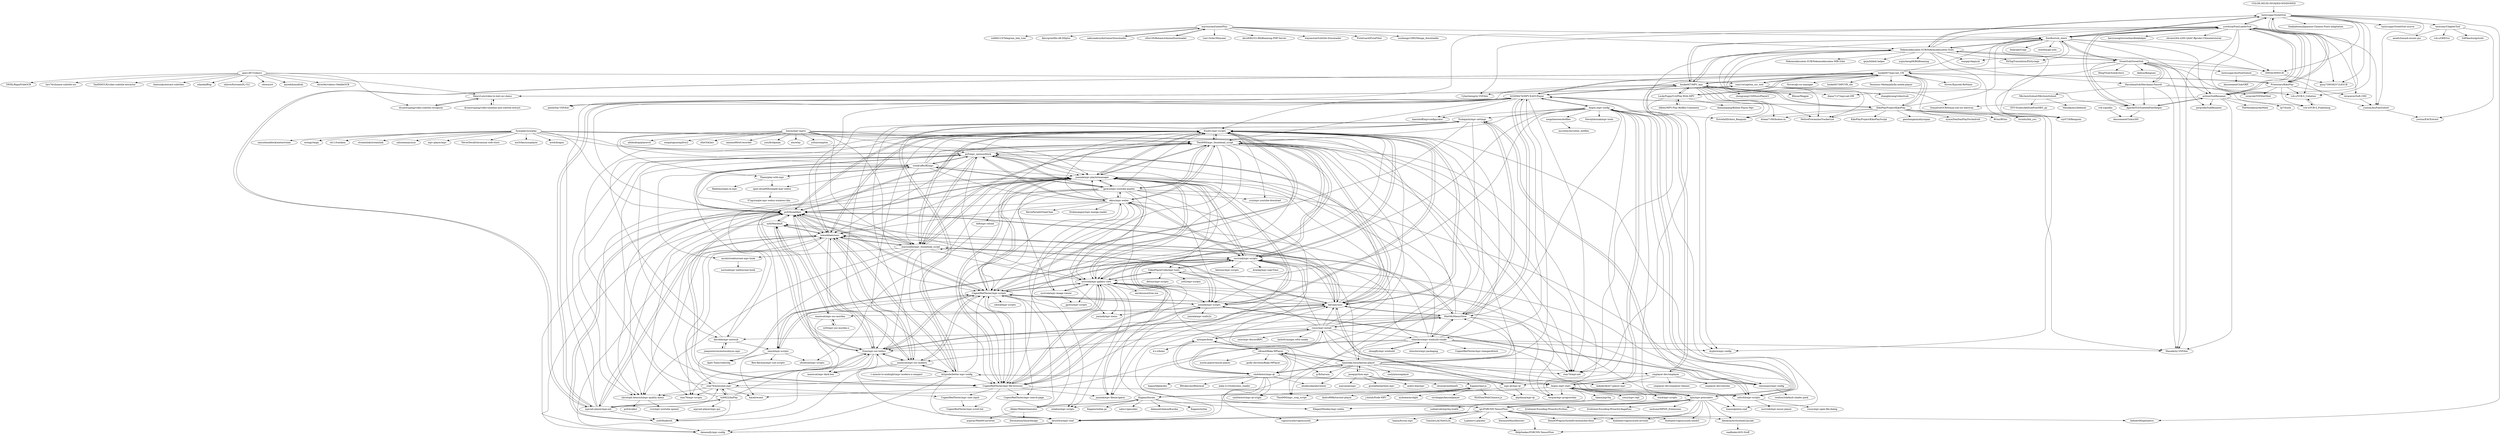 digraph G {
"tastysugar/SweetSub" -> "yzwduck/FontLoaderSub"
"tastysugar/SweetSub" -> "Nekomoekissaten-SUB/Nekomoekissaten-Subs"
"tastysugar/SweetSub" -> "foxofice/sub_share"
"tastysugar/SweetSub" -> "qiusj759039257/LKSUB"
"tastysugar/SweetSub" -> "DMYJS/MMSUB"
"tastysugar/SweetSub" -> "youlun/AssFontSubset"
"tastysugar/SweetSub" -> "Seekladoom/Japanese-Chinese-Fonts-adaptation"
"tastysugar/SweetSub" -> "arition/SubRenamer"
"tastysugar/SweetSub" -> "Infiziert90/getnative" ["e"=1]
"tastysugar/SweetSub" -> "tautcony/ChapterTool"
"tastysugar/SweetSub" -> "tastysugar/SweetSub-source"
"tastysugar/SweetSub" -> "Protostars/KikoPlay"
"tastysugar/SweetSub" -> "vcb-s/VCB-S_Collation"
"miyouzi/aniGamerPlus" -> "sakuraakira/AniGamerDownloader"
"miyouzi/aniGamerPlus" -> "c0re100/BahamutAnimeDownloader"
"miyouzi/aniGamerPlus" -> "Last-Order/Minyami" ["e"=1]
"miyouzi/aniGamerPlus" -> "foxofice/sub_share"
"miyouzi/aniGamerPlus" -> "david082321/BiliRoaming-PHP-Server" ["e"=1]
"miyouzi/aniGamerPlus" -> "wayneclub/Subtitle-Downloader" ["e"=1]
"miyouzi/aniGamerPlus" -> "Nekomoekissaten-SUB/Nekomoekissaten-Subs"
"miyouzi/aniGamerPlus" -> "FutaGuard/FutaFilter" ["e"=1]
"miyouzi/aniGamerPlus" -> "xuzhengyi1995/Manga_downloader" ["e"=1]
"miyouzi/aniGamerPlus" -> "we684123/Telegram_link_Line" ["e"=1]
"miyouzi/aniGamerPlus" -> "lkmvip/netflix-4K-DDplus" ["e"=1]
"Nekomoekissaten-SUB/Nekomoekissaten-Subs" -> "foxofice/sub_share"
"Nekomoekissaten-SUB/Nekomoekissaten-Subs" -> "SweetSub/SweetSub"
"Nekomoekissaten-SUB/Nekomoekissaten-Subs" -> "DeSireFire/animeTrackerList" ["e"=1]
"Nekomoekissaten-SUB/Nekomoekissaten-Subs" -> "czy0729/Bangumi" ["e"=1]
"Nekomoekissaten-SUB/Nekomoekissaten-Subs" -> "HaruhanaSub/Haruhana-Fansub"
"Nekomoekissaten-SUB/Nekomoekissaten-Subs" -> "tastysugar/SweetSub"
"Nekomoekissaten-SUB/Nekomoekissaten-Subs" -> "DMYJS/MMSUB"
"Nekomoekissaten-SUB/Nekomoekissaten-Subs" -> "hooke007/MPV_lazy"
"Nekomoekissaten-SUB/Nekomoekissaten-Subs" -> "EstrellaXD/Auto_Bangumi" ["e"=1]
"Nekomoekissaten-SUB/Nekomoekissaten-Subs" -> "yzwduck/FontLoaderSub"
"Nekomoekissaten-SUB/Nekomoekissaten-Subs" -> "Nekomoekissaten-SUB/Nekomoekissaten-MIR-Subs"
"Nekomoekissaten-SUB/Nekomoekissaten-Subs" -> "wangqr/Aegisub" ["e"=1]
"Nekomoekissaten-SUB/Nekomoekissaten-Subs" -> "EhTagTranslation/EhSyringe" ["e"=1]
"Nekomoekissaten-SUB/Nekomoekissaten-Subs" -> "ipcjs/bilibili-helper" ["e"=1]
"Nekomoekissaten-SUB/Nekomoekissaten-Subs" -> "yujincheng08/BiliRoaming" ["e"=1]
"DMYJS/MMSUB" -> "qiusj759039257/LKSUB"
"smplayer-dev/smplayer" -> "kokoko3k/xt7-player-mpv"
"smplayer-dev/smplayer" -> "mpc-qt/mpc-qt"
"smplayer-dev/smplayer" -> "smplayer-dev/smplayer-themes"
"smplayer-dev/smplayer" -> "smplayer-dev/smtube"
"smplayer-dev/smplayer" -> "422658476/MPV-EASY-Player"
"woodruffw/ff2mpv" -> "po5/mpv_sponsorblock"
"woodruffw/ff2mpv" -> "jgreco/mpv-youtube-quality"
"woodruffw/ff2mpv" -> "Thann/play-with-mpv"
"woodruffw/ff2mpv" -> "open-dynaMIX/simple-mpv-webui"
"woodruffw/ff2mpv" -> "davidde/mpv-autosub"
"woodruffw/ff2mpv" -> "mrxdst/webtorrent-mpv-hook"
"woodruffw/ff2mpv" -> "ekisu/mpv-webm"
"woodruffw/ff2mpv" -> "TheAMM/mpv_thumbnail_script"
"woodruffw/ff2mpv" -> "po5/thumbfast"
"woodruffw/ff2mpv" -> "marzzzello/mpv_thumbnail_script"
"woodruffw/ff2mpv" -> "jonniek/mpv-playlistmanager"
"woodruffw/ff2mpv" -> "Eisa01/mpv-scripts"
"tastysugar/AssFontSubset" -> "AmusementClub/OKP"
"tastysugar/AssFontSubset" -> "youlun/AssFontSubset"
"igv/FSRCNN-TensorFlow" -> "bjin/mpv-prescalers"
"igv/FSRCNN-TensorFlow" -> "TianZerL/ACNetGLSL"
"igv/FSRCNN-TensorFlow" -> "HelpSeeker/FSRCNN-TensorFlow"
"igv/FSRCNN-TensorFlow" -> "Alexkral/AviSynthAiUpscale"
"igv/FSRCNN-TensorFlow" -> "Infiziert90/getnative" ["e"=1]
"igv/FSRCNN-TensorFlow" -> "HomeOfVapourSynthEvolution/havsfunc" ["e"=1]
"igv/FSRCNN-TensorFlow" -> "dubhater/vapoursynth-mvtools" ["e"=1]
"igv/FSRCNN-TensorFlow" -> "deus0ww/mpv-conf"
"igv/FSRCNN-TensorFlow" -> "vapoursynth/vapoursynth" ["e"=1]
"igv/FSRCNN-TensorFlow" -> "Argon-/mpv-stats"
"igv/FSRCNN-TensorFlow" -> "dubhater/vapoursynth-nnedi3" ["e"=1]
"igv/FSRCNN-TensorFlow" -> "darsain/uosc"
"igv/FSRCNN-TensorFlow" -> "Lypheo/vs-placebo" ["e"=1]
"igv/FSRCNN-TensorFlow" -> "EleonoreMizo/fmtconv" ["e"=1]
"igv/FSRCNN-TensorFlow" -> "haasn/fsrcnn-mpv"
"KikoPlayProject/KikoPlay" -> "hooke007/MPV_lazy"
"KikoPlayProject/KikoPlay" -> "hooke007/mpv.net_CM"
"KikoPlayProject/KikoPlay" -> "BGmi/BGmi" ["e"=1]
"KikoPlayProject/KikoPlay" -> "422658476/MPV-EASY-Player"
"KikoPlayProject/KikoPlay" -> "EstrellaXD/Auto_Bangumi" ["e"=1]
"KikoPlayProject/KikoPlay" -> "czy0729/Bangumi" ["e"=1]
"KikoPlayProject/KikoPlay" -> "DeSireFire/animeTrackerList" ["e"=1]
"KikoPlayProject/KikoPlay" -> "foxofice/sub_share"
"KikoPlayProject/KikoPlay" -> "lucinhu/bili_you" ["e"=1]
"KikoPlayProject/KikoPlay" -> "Masaiki/xy-VSFilter" ["e"=1]
"KikoPlayProject/KikoPlay" -> "Nekomoekissaten-SUB/Nekomoekissaten-Subs"
"KikoPlayProject/KikoPlay" -> "KikoPlayProject/KikoPlayScript"
"KikoPlayProject/KikoPlay" -> "gaozhangmin/aliyunpan" ["e"=1]
"KikoPlayProject/KikoPlay" -> "xyoye/DanDanPlayForAndroid" ["e"=1]
"KikoPlayProject/KikoPlay" -> "dream7180/foobox-cn" ["e"=1]
"po5/mpv_sponsorblock" -> "jgreco/mpv-youtube-quality"
"po5/mpv_sponsorblock" -> "po5/thumbfast"
"po5/mpv_sponsorblock" -> "TheAMM/mpv_thumbnail_script"
"po5/mpv_sponsorblock" -> "CogentRedTester/mpv-scripts"
"po5/mpv_sponsorblock" -> "jonniek/mpv-playlistmanager"
"po5/mpv_sponsorblock" -> "christoph-heinrich/mpv-quality-menu"
"po5/mpv_sponsorblock" -> "marzzzello/mpv_thumbnail_script"
"po5/mpv_sponsorblock" -> "woodruffw/ff2mpv"
"po5/mpv_sponsorblock" -> "CogentRedTester/mpv-file-browser"
"po5/mpv_sponsorblock" -> "darsain/uosc"
"po5/mpv_sponsorblock" -> "Eisa01/mpv-scripts"
"po5/mpv_sponsorblock" -> "ekisu/mpv-webm"
"po5/mpv_sponsorblock" -> "occivink/mpv-gallery-view"
"po5/mpv_sponsorblock" -> "tomasklaen/uosc"
"po5/mpv_sponsorblock" -> "davidde/mpv-autosub"
"apm1467/videocr" -> "oliverfei/videocr-PaddleOCR"
"apm1467/videocr" -> "HenryLulu/video-to-text-ocr-demo"
"apm1467/videocr" -> "SWHL/RapidVideOCR" ["e"=1]
"apm1467/videocr" -> "lars76/chinese-subtitle-ocr"
"apm1467/videocr" -> "YaoFANGUK/video-subtitle-extractor" ["e"=1]
"apm1467/videocr" -> "drsanwujiang/video-subtitle-recognize"
"apm1467/videocr" -> "shawnsky/extract-subtitles"
"apm1467/videocr" -> "nilaoda/Blog" ["e"=1]
"apm1467/videocr" -> "xhlove/XstreamDL-CLI" ["e"=1]
"apm1467/videocr" -> "cdown/srt" ["e"=1]
"apm1467/videocr" -> "amsehili/auditok" ["e"=1]
"apm1467/videocr" -> "sum1re/caption_ocr_tool"
"hooke007/MPV_lazy" -> "hooke007/mpv.net_CM"
"hooke007/MPV_lazy" -> "422658476/MPV-EASY-Player"
"hooke007/MPV_lazy" -> "KikoPlayProject/KikoPlay"
"hooke007/MPV_lazy" -> "LuckyPuppy514/Play-With-MPV"
"hooke007/MPV_lazy" -> "dream7180/foobox-cn" ["e"=1]
"hooke007/MPV_lazy" -> "stax76/mpv.net" ["e"=1]
"hooke007/MPV_lazy" -> "foxofice/sub_share"
"hooke007/MPV_lazy" -> "zhongyang219/MusicPlayer2" ["e"=1]
"hooke007/MPV_lazy" -> "DeSireFire/animeTrackerList" ["e"=1]
"hooke007/MPV_lazy" -> "dyphire/mpv-config"
"hooke007/MPV_lazy" -> "Cyberbeing/xy-VSFilter" ["e"=1]
"hooke007/MPV_lazy" -> "Nekomoekissaten-SUB/Nekomoekissaten-Subs"
"hooke007/MPV_lazy" -> "Blinue/Magpie" ["e"=1]
"hooke007/MPV_lazy" -> "EstrellaXD/Auto_Bangumi" ["e"=1]
"hooke007/MPV_lazy" -> "diana7127/mpv.net-DW"
"mrxdst/webtorrent-mpv-hook" -> "noctuid/mpv-webtorrent-hook" ["e"=1]
"422658476/MPV-EASY-Player" -> "hooke007/MPV_lazy"
"422658476/MPV-EASY-Player" -> "stax76/mpv.net" ["e"=1]
"422658476/MPV-EASY-Player" -> "hooke007/mpv.net_CM"
"422658476/MPV-EASY-Player" -> "mpvnet-player/mpv.net"
"422658476/MPV-EASY-Player" -> "MattMcManis/Glow"
"422658476/MPV-EASY-Player" -> "KikoPlayProject/KikoPlay"
"422658476/MPV-EASY-Player" -> "haasnhoff/mpvconfigurator"
"422658476/MPV-EASY-Player" -> "shinchiro/mpv-winbuild-cmake"
"422658476/MPV-EASY-Player" -> "pinterf/xy-VSFilter" ["e"=1]
"422658476/MPV-EASY-Player" -> "TheAMM/mpv_thumbnail_script"
"422658476/MPV-EASY-Player" -> "tomasklaen/uosc"
"422658476/MPV-EASY-Player" -> "smplayer-dev/smplayer"
"422658476/MPV-EASY-Player" -> "po5/thumbfast"
"422658476/MPV-EASY-Player" -> "Eisa01/mpv-scripts"
"422658476/MPV-EASY-Player" -> "Argon-/mpv-config"
"Kagami/boram" -> "dfaker/WebmGenerator"
"Kagami/boram" -> "Kagami/mpv.js"
"Kagami/boram" -> "Kagami/wybm"
"Kagami/boram" -> "Kagami/webm.py"
"Kagami/boram" -> "ekisu/mpv-webm"
"Kagami/boram" -> "ElegantMonkey/mpv-webm"
"Kagami/boram" -> "natis1/qencoder" ["e"=1]
"Kagami/boram" -> "Adamantcheese/Kuroba" ["e"=1]
"foxofice/sub_share" -> "Nekomoekissaten-SUB/Nekomoekissaten-Subs"
"foxofice/sub_share" -> "SweetSub/SweetSub"
"foxofice/sub_share" -> "yzwduck/FontLoaderSub"
"foxofice/sub_share" -> "sum1re/caption_ocr_tool"
"foxofice/sub_share" -> "DMYJS/MMSUB"
"foxofice/sub_share" -> "czy0729/Bangumi" ["e"=1]
"foxofice/sub_share" -> "wangqr/Aegisub" ["e"=1]
"foxofice/sub_share" -> "hooke007/MPV_lazy"
"foxofice/sub_share" -> "tastysugar/SweetSub"
"foxofice/sub_share" -> "DeSireFire/animeTrackerList" ["e"=1]
"foxofice/sub_share" -> "fxxkrlab/iCopy" ["e"=1]
"foxofice/sub_share" -> "qwqcode/SubRenamer" ["e"=1]
"foxofice/sub_share" -> "arition/SubRenamer"
"foxofice/sub_share" -> "iwestlin/gd-utils" ["e"=1]
"foxofice/sub_share" -> "EhTagTranslation/EhSyringe" ["e"=1]
"arition/SubRenamer" -> "yzwduck/FontLoaderSub"
"arition/SubRenamer" -> "Apache553/SubtitleFontHelper"
"arition/SubRenamer" -> "qwqcode/SubRenamer" ["e"=1]
"arition/SubRenamer" -> "tp7/Sushi" ["e"=1]
"arition/SubRenamer" -> "freyjaSubOCR/freyja-sub-ocr-electron"
"arition/SubRenamer" -> "TheNetAdmin/AniMaid"
"arition/SubRenamer" -> "Masaiki/xy-VSFilter" ["e"=1]
"shinchiro/mpv-winbuild-cmake" -> "zhongfly/mpv-winbuild"
"shinchiro/mpv-winbuild-cmake" -> "po5/thumbfast"
"shinchiro/mpv-winbuild-cmake" -> "deus0ww/mpv-conf"
"shinchiro/mpv-winbuild-cmake" -> "MattMcManis/Glow"
"shinchiro/mpv-winbuild-cmake" -> "dyphire/mpv-config"
"shinchiro/mpv-winbuild-cmake" -> "tomasklaen/uosc"
"shinchiro/mpv-winbuild-cmake" -> "shinchiro/mpv-packaging"
"shinchiro/mpv-winbuild-cmake" -> "Eisa01/mpv-scripts"
"shinchiro/mpv-winbuild-cmake" -> "Masaiki/xy-VSFilter" ["e"=1]
"shinchiro/mpv-winbuild-cmake" -> "bjin/mpv-prescalers"
"shinchiro/mpv-winbuild-cmake" -> "christoph-heinrich/mpv-quality-menu"
"shinchiro/mpv-winbuild-cmake" -> "jonniek/mpv-playlistmanager"
"shinchiro/mpv-winbuild-cmake" -> "CogentRedTester/mpv-changerefresh"
"shinchiro/mpv-winbuild-cmake" -> "Zren/mpv-osc-tethys"
"COLOR-SKY/ID-INVADED-WINDOWED" -> "tastysugar/SweetSub"
"Argon-/mpv-config" -> "Argon-/mpv-stats"
"Argon-/mpv-config" -> "haasn/gentoo-conf"
"Argon-/mpv-config" -> "bjin/mpv-prescalers"
"Argon-/mpv-config" -> "haasnhoff/mpvconfigurator"
"Argon-/mpv-config" -> "wm4/mpv-scripts"
"Argon-/mpv-config" -> "classicjazz/mpv-config"
"Argon-/mpv-config" -> "TheAMM/mpv_thumbnail_script"
"Argon-/mpv-config" -> "songchenwen/dotfiles"
"Argon-/mpv-config" -> "occivink/mpv-scripts"
"Argon-/mpv-config" -> "MattMcManis/Glow"
"Argon-/mpv-config" -> "torque/mpv-progressbar"
"Argon-/mpv-config" -> "SteveJobzniak/mpv-tools"
"Argon-/mpv-config" -> "Tsubajashi/mpv-settings"
"Argon-/mpv-config" -> "occivink/mpv-gallery-view"
"Argon-/mpv-config" -> "422658476/MPV-EASY-Player"
"Syncplay/syncplay" -> "TheAMM/mpv_thumbnail_script"
"Syncplay/syncplay" -> "stax76/mpv.net" ["e"=1]
"Syncplay/syncplay" -> "samuelmaddock/metastream" ["e"=1]
"Syncplay/syncplay" -> "erengy/taiga" ["e"=1]
"Syncplay/syncplay" -> "kanishka-linux/kawaii-player"
"Syncplay/syncplay" -> "z411/trackma" ["e"=1]
"Syncplay/syncplay" -> "streamlink/streamlink" ["e"=1]
"Syncplay/syncplay" -> "jonniek/mpv-playlistmanager"
"Syncplay/syncplay" -> "calzoneman/sync" ["e"=1]
"Syncplay/syncplay" -> "po5/mpv_sponsorblock"
"Syncplay/syncplay" -> "mpv-player/mpv" ["e"=1]
"Syncplay/syncplay" -> "NeverDecaf/chromium-web-store" ["e"=1]
"Syncplay/syncplay" -> "mo3rfan/syncplayer"
"Syncplay/syncplay" -> "po5/thumbfast"
"Syncplay/syncplay" -> "mwh/dragon" ["e"=1]
"occivink/mpv-image-viewer" -> "occivink/mpv-gallery-view"
"occivink/mpv-image-viewer" -> "jgreco/mpv-scripts"
"occivink/mpv-image-viewer" -> "jonniek/mpv-playlistmanager"
"tomasklaen/uosc" -> "po5/thumbfast"
"tomasklaen/uosc" -> "maoiscat/mpv-osc-modern"
"tomasklaen/uosc" -> "Zren/mpv-osc-tethys"
"tomasklaen/uosc" -> "christoph-heinrich/mpv-quality-menu"
"tomasklaen/uosc" -> "Eisa01/mpv-scripts"
"tomasklaen/uosc" -> "dexeonify/mpv-config"
"tomasklaen/uosc" -> "hl2guide/better-mpv-config"
"tomasklaen/uosc" -> "jonniek/mpv-playlistmanager"
"tomasklaen/uosc" -> "cyl0/MordenX"
"tomasklaen/uosc" -> "stax76/awesome-mpv"
"tomasklaen/uosc" -> "CogentRedTester/mpv-scripts"
"tomasklaen/uosc" -> "mpvnet-player/mpv.net"
"tomasklaen/uosc" -> "marzzzello/mpv_thumbnail_script"
"tomasklaen/uosc" -> "stax76/mpv-scripts"
"tomasklaen/uosc" -> "MattMcManis/Glow"
"kanishka-linux/kawaii-player" -> "u8sand/Baka-MPlayer"
"kanishka-linux/kawaii-player" -> "MattMcManis/Glow"
"kanishka-linux/kawaii-player" -> "cmdrkotori/mpc-qt"
"kanishka-linux/kawaii-player" -> "occivink/mpv-scripts"
"kanishka-linux/kawaii-player" -> "422658476/MPV-EASY-Player"
"kanishka-linux/kawaii-player" -> "g-fb/haruna"
"kanishka-linux/kawaii-player" -> "coslyk/moonplayer" ["e"=1]
"kanishka-linux/kawaii-player" -> "TheAMM/mpv_thumbnail_script"
"kanishka-linux/kawaii-player" -> "ahodesuka/ahoviewer" ["e"=1]
"kanishka-linux/kawaii-player" -> "occivink/mpv-gallery-view"
"kanishka-linux/kawaii-player" -> "jaseg/python-mpv"
"kanishka-linux/kawaii-player" -> "stax76/mpv.net" ["e"=1]
"kanishka-linux/kawaii-player" -> "smplayer-dev/smplayer"
"kanishka-linux/kawaii-player" -> "ahjolinna/mpc-qt"
"cyl0/ModernX" -> "po5/thumbfast"
"SweetSub/SweetSub" -> "HaruhanaSub/Haruhana-Fansub"
"SweetSub/SweetSub" -> "Nekomoekissaten-SUB/Nekomoekissaten-Subs"
"SweetSub/SweetSub" -> "foxofice/sub_share"
"SweetSub/SweetSub" -> "Apache553/SubtitleFontHelper"
"SweetSub/SweetSub" -> "DMYJS/MMSUB"
"SweetSub/SweetSub" -> "tastysugar/AssFontSubset"
"SweetSub/SweetSub" -> "MingYSub/SubArchive"
"SweetSub/SweetSub" -> "Masaiki/xy-VSFilter" ["e"=1]
"SweetSub/SweetSub" -> "ekibun/Bangumi" ["e"=1]
"SweetSub/SweetSub" -> "vcb-s/VCB-S_Collation"
"SweetSub/SweetSub" -> "hooke007/mpv.net_CM"
"SweetSub/SweetSub" -> "czy0729/Bangumi" ["e"=1]
"SweetSub/SweetSub" -> "arition/SubRenamer"
"cmdrkotori/mpc-qt" -> "cmdrkotori/mpc-qt-origin"
"cmdrkotori/mpc-qt" -> "u8sand/Baka-MPlayer"
"cmdrkotori/mpc-qt" -> "xylosper/bomi"
"cmdrkotori/mpc-qt" -> "Argon-/mpv-stats"
"cmdrkotori/mpc-qt" -> "haasn/libplacebo" ["e"=1]
"cmdrkotori/mpc-qt" -> "igv/FSRCNN-TensorFlow"
"cmdrkotori/mpc-qt" -> "ahodesuka/ahoviewer" ["e"=1]
"cmdrkotori/mpc-qt" -> "kanishka-linux/kawaii-player"
"cmdrkotori/mpc-qt" -> "vapoursynth/vapoursynth" ["e"=1]
"cmdrkotori/mpc-qt" -> "Blitzker/assfiltermod" ["e"=1]
"cmdrkotori/mpc-qt" -> "anka-213/webcomic_reader" ["e"=1]
"cmdrkotori/mpc-qt" -> "rossy/mpv-install"
"u8sand/Baka-MPlayer" -> "xylosper/bomi"
"u8sand/Baka-MPlayer" -> "cmdrkotori/mpc-qt"
"u8sand/Baka-MPlayer" -> "mochi-player/mochi-player"
"u8sand/Baka-MPlayer" -> "Argon-/mpv-stats"
"u8sand/Baka-MPlayer" -> "kanishka-linux/kawaii-player"
"u8sand/Baka-MPlayer" -> "g-fb/haruna"
"u8sand/Baka-MPlayer" -> "kokoko3k/xt7-player-mpv"
"u8sand/Baka-MPlayer" -> "godly-devotion/Baka-MPlayer"
"LuckyPuppy514/Play-With-MPV" -> "itKelis/MPV-Play-BiliBili-Comments"
"LuckyPuppy514/Play-With-MPV" -> "hooke007/mpv.net_CM"
"LuckyPuppy514/Play-With-MPV" -> "diannaojiang/Bilibili-Playin-Mpv"
"LuckyPuppy514/Play-With-MPV" -> "hooke007/MPV_lazy"
"LuckyPuppy514/Play-With-MPV" -> "dyphire/mpv-config"
"Argon-/mpv-stats" -> "bjin/mpv-prescalers"
"Argon-/mpv-stats" -> "Argon-/mpv-config"
"Argon-/mpv-stats" -> "wm4/mpv-scripts"
"Argon-/mpv-stats" -> "TheAMM/mpv_crop_script"
"Argon-/mpv-stats" -> "haasn/mpvhq"
"Argon-/mpv-stats" -> "haasn/gentoo-conf"
"Argon-/mpv-stats" -> "rossy/mpv-repl"
"Argon-/mpv-stats" -> "TheAMM/mpv_thumbnail_script"
"Argon-/mpv-stats" -> "mfcc64/mpv-scripts"
"Argon-/mpv-stats" -> "torque/mpv-progressbar"
"Argon-/mpv-stats" -> "ElegantMonkey/mpv-webm"
"jgreco/mpv-youtube-quality" -> "TheAMM/mpv_thumbnail_script"
"jgreco/mpv-youtube-quality" -> "po5/mpv_sponsorblock"
"jgreco/mpv-youtube-quality" -> "jonniek/mpv-playlistmanager"
"jgreco/mpv-youtube-quality" -> "Eisa01/mpv-scripts"
"jgreco/mpv-youtube-quality" -> "CogentRedTester/mpv-scripts"
"jgreco/mpv-youtube-quality" -> "occivink/mpv-gallery-view"
"jgreco/mpv-youtube-quality" -> "woodruffw/ff2mpv"
"jgreco/mpv-youtube-quality" -> "CogentRedTester/mpv-file-browser"
"jgreco/mpv-youtube-quality" -> "christoph-heinrich/mpv-quality-menu"
"jgreco/mpv-youtube-quality" -> "jonniek/mpv-scripts"
"jgreco/mpv-youtube-quality" -> "ekisu/mpv-webm"
"jgreco/mpv-youtube-quality" -> "4e6/mpv-reload"
"jgreco/mpv-youtube-quality" -> "mfcc64/mpv-scripts"
"jgreco/mpv-youtube-quality" -> "occivink/mpv-scripts"
"jgreco/mpv-youtube-quality" -> "cvzi/mpv-youtube-download"
"TheAMM/mpv_thumbnail_script" -> "occivink/mpv-scripts"
"TheAMM/mpv_thumbnail_script" -> "jgreco/mpv-youtube-quality"
"TheAMM/mpv_thumbnail_script" -> "jonniek/mpv-playlistmanager"
"TheAMM/mpv_thumbnail_script" -> "TheAMM/mpv_crop_script"
"TheAMM/mpv_thumbnail_script" -> "po5/thumbfast"
"TheAMM/mpv_thumbnail_script" -> "po5/mpv_sponsorblock"
"TheAMM/mpv_thumbnail_script" -> "marzzzello/mpv_thumbnail_script"
"TheAMM/mpv_thumbnail_script" -> "ekisu/mpv-webm"
"TheAMM/mpv_thumbnail_script" -> "occivink/mpv-gallery-view"
"TheAMM/mpv_thumbnail_script" -> "Eisa01/mpv-scripts"
"TheAMM/mpv_thumbnail_script" -> "darsain/uosc"
"TheAMM/mpv_thumbnail_script" -> "CogentRedTester/mpv-scripts"
"TheAMM/mpv_thumbnail_script" -> "torque/mpv-progressbar"
"TheAMM/mpv_thumbnail_script" -> "CogentRedTester/mpv-file-browser"
"TheAMM/mpv_thumbnail_script" -> "stax76/mpv.net" ["e"=1]
"darsain/uosc" -> "Zren/mpv-osc-tethys"
"darsain/uosc" -> "Eisa01/mpv-scripts"
"darsain/uosc" -> "po5/thumbfast"
"darsain/uosc" -> "CogentRedTester/mpv-file-browser"
"darsain/uosc" -> "CogentRedTester/mpv-scripts"
"darsain/uosc" -> "MattMcManis/Glow"
"darsain/uosc" -> "occivink/mpv-gallery-view"
"darsain/uosc" -> "jonniek/mpv-playlistmanager"
"darsain/uosc" -> "cyl0/MordenX"
"darsain/uosc" -> "maoiscat/mpv-osc-morden"
"darsain/uosc" -> "TheAMM/mpv_thumbnail_script"
"darsain/uosc" -> "occivink/mpv-scripts"
"darsain/uosc" -> "marzzzello/mpv_thumbnail_script"
"darsain/uosc" -> "po5/mpv_sponsorblock"
"darsain/uosc" -> "mpc-qt/mpc-qt"
"zenyd/mpv-scripts" -> "Ben-Kerman/mpv-sub-scripts" ["e"=1]
"zenyd/mpv-scripts" -> "occivink/mpv-gallery-view"
"zenyd/mpv-scripts" -> "oltodosel/mpv-scripts"
"zenyd/mpv-scripts" -> "Ajatt-Tools/videoclip"
"zenyd/mpv-scripts" -> "hacel/recent"
"zenyd/mpv-scripts" -> "occivink/mpv-scripts"
"Thann/play-with-mpv" -> "open-dynaMIX/simple-mpv-webui"
"Thann/play-with-mpv" -> "woodruffw/ff2mpv"
"Thann/play-with-mpv" -> "Baldomo/open-in-mpv"
"dexeonify/mpv-config" -> "deus0ww/mpv-conf"
"maoiscat/mpv-osc-modern" -> "Zren/mpv-osc-tethys"
"maoiscat/mpv-osc-modern" -> "maoiscat/mpv-dark-box"
"maoiscat/mpv-osc-modern" -> "tomasklaen/uosc"
"maoiscat/mpv-osc-modern" -> "po5/thumbfast"
"maoiscat/mpv-osc-modern" -> "cyl0/ModernX"
"maoiscat/mpv-osc-modern" -> "1-minute-to-midnight/mpv-modern-x-compact"
"maoiscat/mpv-osc-modern" -> "CogentRedTester/mpv-scripts"
"maoiscat/mpv-osc-modern" -> "hl2guide/better-mpv-config"
"MattMcManis/Glow" -> "darsain/uosc"
"MattMcManis/Glow" -> "shinchiro/mpv-winbuild-cmake"
"MattMcManis/Glow" -> "rossy/mpv-install"
"MattMcManis/Glow" -> "tomasklaen/uosc"
"MattMcManis/Glow" -> "stax76/mpv.net" ["e"=1]
"MattMcManis/Glow" -> "Eisa01/mpv-scripts"
"MattMcManis/Glow" -> "Tsubajashi/mpv-settings"
"MattMcManis/Glow" -> "maoiscat/mpv-osc-modern"
"MattMcManis/Glow" -> "Zren/mpv-osc-tethys"
"MattMcManis/Glow" -> "422658476/MPV-EASY-Player"
"MattMcManis/Glow" -> "CogentRedTester/mpv-scripts"
"MattMcManis/Glow" -> "mpc-qt/mpc-qt"
"MattMcManis/Glow" -> "jonniek/mpv-playlistmanager"
"Apache553/SubtitleFontHelper" -> "yzwduck/FontLoaderSub"
"Apache553/SubtitleFontHelper" -> "arition/SubRenamer"
"Apache553/SubtitleFontHelper" -> "AmusementClub/x265"
"MkvAutoSubset/MkvAutoSubset" -> "DYY-Studio/AddSubFontMKV_py"
"MkvAutoSubset/MkvAutoSubset" -> "Masaiki/ass2bdnxml"
"youlun/AssFontSubset" -> "youlun/EACExtract"
"Kagami/mpv.js" -> "Kagami/boram"
"Kagami/mpv.js" -> "RSATom/WebChimera.js" ["e"=1]
"Kagami/mpv.js" -> "Andro999b/torrent-player"
"Kagami/mpv.js" -> "j-holub/Node-MPV"
"Kagami/mpv.js" -> "mchome/arclight"
"Kagami/mpv.js" -> "circleapps/beyondplayer"
"yzwduck/FontLoaderSub" -> "Apache553/SubtitleFontHelper"
"yzwduck/FontLoaderSub" -> "arition/SubRenamer"
"yzwduck/FontLoaderSub" -> "Masaiki/xy-VSFilter" ["e"=1]
"yzwduck/FontLoaderSub" -> "youlun/AssFontSubset"
"yzwduck/FontLoaderSub" -> "sorayuki/VSFilterMod" ["e"=1]
"yzwduck/FontLoaderSub" -> "pinterf/xy-VSFilter" ["e"=1]
"yzwduck/FontLoaderSub" -> "vcb-s/VCB-S_Collation"
"yzwduck/FontLoaderSub" -> "tastysugar/SweetSub"
"yzwduck/FontLoaderSub" -> "qiusj759039257/LKSUB"
"yzwduck/FontLoaderSub" -> "foxofice/sub_share"
"yzwduck/FontLoaderSub" -> "harrywong/torrenthardlinkhelper" ["e"=1]
"yzwduck/FontLoaderSub" -> "Cyberbeing/xy-VSFilter" ["e"=1]
"yzwduck/FontLoaderSub" -> "Protostars/KikoPlay"
"yzwduck/FontLoaderSub" -> "iAvoe/x264-x265-QAAC-ffprobe-Ultimatetutorial" ["e"=1]
"yzwduck/FontLoaderSub" -> "revaraver/Soft-CHS"
"hooke007/mpv.net_CM" -> "hooke007/MPV_lazy"
"hooke007/mpv.net_CM" -> "LuckyPuppy514/Play-With-MPV"
"hooke007/mpv.net_CM" -> "KikoPlayProject/KikoPlay"
"hooke007/mpv.net_CM" -> "mpvnet-player/mpv.net"
"hooke007/mpv.net_CM" -> "diana7127/mpv.net-DW"
"hooke007/mpv.net_CM" -> "stax76/mpv.net" ["e"=1]
"hooke007/mpv.net_CM" -> "422658476/MPV-EASY-Player"
"hooke007/mpv.net_CM" -> "dyphire/mpv-config"
"hooke007/mpv.net_CM" -> "Nriver/Episode-ReName" ["e"=1]
"hooke007/mpv.net_CM" -> "Nriver/qb-rss-manager" ["e"=1]
"hooke007/mpv.net_CM" -> "yzwduck/FontLoaderSub"
"hooke007/mpv.net_CM" -> "hooke007/MPCVR_chs" ["e"=1]
"hooke007/mpv.net_CM" -> "Protostars/KikoPlay"
"hooke007/mpv.net_CM" -> "sum1re/caption_ocr_tool"
"hooke007/mpv.net_CM" -> "Terminus-Media/jellyfin-media-player" ["e"=1]
"sakuraakira/AniGamerDownloader" -> "miyouzi/aniGamerPlus"
"mpc-qt/mpc-qt" -> "cmdrkotori/mpc-qt-origin"
"mpc-qt/mpc-qt" -> "ahjolinna/mpc-qt"
"mpc-qt/mpc-qt" -> "darsain/uosc"
"hoyon/mpv-mpris" -> "altdesktop/playerctl" ["e"=1]
"hoyon/mpv-mpris" -> "jonniek/mpv-playlistmanager"
"hoyon/mpv-mpris" -> "TheAMM/mpv_thumbnail_script"
"hoyon/mpv-mpris" -> "eonpatapon/mpDris2" ["e"=1]
"hoyon/mpv-mpris" -> "eXeC64/imv" ["e"=1]
"hoyon/mpv-mpris" -> "ammen99/wf-recorder" ["e"=1]
"hoyon/mpv-mpris" -> "Thann/play-with-mpv"
"hoyon/mpv-mpris" -> "marzzzello/mpv_thumbnail_script"
"hoyon/mpv-mpris" -> "po5/mpv_sponsorblock"
"hoyon/mpv-mpris" -> "CogentRedTester/mpv-scripts"
"hoyon/mpv-mpris" -> "yory8/clipman" ["e"=1]
"hoyon/mpv-mpris" -> "atx/wlay" ["e"=1]
"hoyon/mpv-mpris" -> "woodruffw/ff2mpv"
"hoyon/mpv-mpris" -> "yshui/compton" ["e"=1]
"hoyon/mpv-mpris" -> "darsain/uosc"
"mpvnet-player/mpv.net" -> "tsl0922/ImPlay"
"mpvnet-player/mpv.net" -> "hooke007/mpv.net_CM"
"mpvnet-player/mpv.net" -> "tomasklaen/uosc"
"mpvnet-player/mpv.net" -> "po5/thumbfast"
"mpvnet-player/mpv.net" -> "422658476/MPV-EASY-Player"
"mpvnet-player/mpv.net" -> "hooke007/MPV_lazy"
"mpvnet-player/mpv.net" -> "stax76/awesome-mpv"
"mpvnet-player/mpv.net" -> "cyl0/ModernX"
"mpvnet-player/mpv.net" -> "TheAMM/mpv_thumbnail_script"
"itKelis/MPV-Play-BiliBili-Comments" -> "LuckyPuppy514/Play-With-MPV"
"HenryLulu/video-to-text-ocr-demo" -> "drsanwujiang/video-subtitle-recognize"
"HenryLulu/video-to-text-ocr-demo" -> "drsanwujiang/video-timeline-and-subtitle-extract"
"HenryLulu/video-to-text-ocr-demo" -> "sum1re/caption_ocr_tool"
"drsanwujiang/video-timeline-and-subtitle-extract" -> "HenryLulu/video-to-text-ocr-demo"
"jaseg/python-mpv" -> "marcan/pympv"
"jaseg/python-mpv" -> "gustaebel/python-mpv"
"jaseg/python-mpv" -> "andre-d/pympv"
"jaseg/python-mpv" -> "sbraz/pymediainfo" ["e"=1]
"jaseg/python-mpv" -> "kanishka-linux/kawaii-player"
"jaseg/python-mpv" -> "Kagami/mpv.js"
"Tsubajashi/mpv-settings" -> "classicjazz/mpv-config"
"Tsubajashi/mpv-settings" -> "hl2guide/better-mpv-config"
"Tsubajashi/mpv-settings" -> "maoiscat/mpv-osc-modern"
"Tsubajashi/mpv-settings" -> "MattMcManis/Glow"
"Tsubajashi/mpv-settings" -> "tomasklaen/uosc"
"Tsubajashi/mpv-settings" -> "Zren/mpv-osc-tethys"
"Tsubajashi/mpv-settings" -> "deus0ww/mpv-conf"
"Tsubajashi/mpv-settings" -> "Eisa01/mpv-scripts"
"Tsubajashi/mpv-settings" -> "CogentRedTester/mpv-scripts"
"hl2guide/better-mpv-config" -> "CogentRedTester/mpv-scripts"
"hl2guide/better-mpv-config" -> "classicjazz/mpv-config"
"hl2guide/better-mpv-config" -> "maoiscat/mpv-osc-modern"
"hl2guide/better-mpv-config" -> "Zren/mpv-osc-tethys"
"hl2guide/better-mpv-config" -> "tomasklaen/uosc"
"hl2guide/better-mpv-config" -> "stax76/awesome-mpv"
"hl2guide/better-mpv-config" -> "po5/thumbfast"
"hl2guide/better-mpv-config" -> "deus0ww/mpv-conf"
"hl2guide/better-mpv-config" -> "dexeonify/mpv-config"
"hl2guide/better-mpv-config" -> "CogentRedTester/mpv-file-browser"
"hl2guide/better-mpv-config" -> "Tsubajashi/mpv-settings"
"hl2guide/better-mpv-config" -> "Eisa01/mpv-scripts"
"sum1re/caption_ocr_tool" -> "freyjaSubOCR/freyja-sub-ocr-electron"
"sum1re/caption_ocr_tool" -> "HenryLulu/video-to-text-ocr-demo"
"sum1re/caption_ocr_tool" -> "zhangboyang/video2sub"
"sum1re/caption_ocr_tool" -> "Apache553/SubtitleFontHelper"
"ekisu/mpv-webm" -> "occivink/mpv-scripts"
"ekisu/mpv-webm" -> "TheAMM/mpv_thumbnail_script"
"ekisu/mpv-webm" -> "occivink/mpv-gallery-view"
"ekisu/mpv-webm" -> "KevinParnell/OneeChan" ["e"=1]
"ekisu/mpv-webm" -> "po5/thumbfast"
"ekisu/mpv-webm" -> "Eisa01/mpv-scripts"
"ekisu/mpv-webm" -> "tomasklaen/uosc"
"ekisu/mpv-webm" -> "occivink/mpv-image-viewer"
"ekisu/mpv-webm" -> "jgreco/mpv-youtube-quality"
"ekisu/mpv-webm" -> "darsain/uosc"
"ekisu/mpv-webm" -> "CogentRedTester/mpv-file-browser"
"ekisu/mpv-webm" -> "jonniek/mpv-playlistmanager"
"ekisu/mpv-webm" -> "po5/mpv_sponsorblock"
"ekisu/mpv-webm" -> "wiiaboo/mpv-scripts"
"ekisu/mpv-webm" -> "Dudemanguy/mpv-manga-reader"
"xylosper/bomi" -> "u8sand/Baka-MPlayer"
"xylosper/bomi" -> "d-s-x/bomi"
"xylosper/bomi" -> "cmdrkotori/mpc-qt"
"xylosper/bomi" -> "rossy/mpv-install"
"xylosper/bomi" -> "darsain/uosc"
"revaraver/Soft-CHS" -> "youlun/AssFontSubset"
"cyl0/MordenX" -> "po5/thumbfast"
"cyl0/MordenX" -> "Zren/mpv-osc-tethys"
"cyl0/MordenX" -> "maoiscat/mpv-osc-morden"
"cyl0/MordenX" -> "tomasklaen/uosc"
"cyl0/MordenX" -> "dexeonify/mpv-config"
"Alexkral/AviSynthAiUpscale" -> "realfinder/AVS-Stuff" ["e"=1]
"deus0ww/mpv-conf" -> "dexeonify/mpv-config"
"CogentRedTester/mpv-file-browser" -> "CogentRedTester/mpv-scripts"
"CogentRedTester/mpv-file-browser" -> "Eisa01/mpv-scripts"
"CogentRedTester/mpv-file-browser" -> "CogentRedTester/mpv-user-input"
"CogentRedTester/mpv-file-browser" -> "jonniek/mpv-playlistmanager"
"CogentRedTester/mpv-file-browser" -> "hacel/recent"
"CogentRedTester/mpv-file-browser" -> "CogentRedTester/mpv-scroll-list"
"CogentRedTester/mpv-file-browser" -> "jonniek/mpv-scripts"
"CogentRedTester/mpv-file-browser" -> "jonniek/mpv-filenavigator"
"CogentRedTester/mpv-file-browser" -> "occivink/mpv-gallery-view"
"CogentRedTester/mpv-file-browser" -> "po5/thumbfast"
"CogentRedTester/mpv-file-browser" -> "CogentRedTester/mpv-search-page"
"CogentRedTester/mpv-file-browser" -> "mfcc64/mpv-scripts"
"marzzzello/mpv_thumbnail_script" -> "po5/thumbfast"
"marzzzello/mpv_thumbnail_script" -> "Zren/mpv-osc-tethys"
"marzzzello/mpv_thumbnail_script" -> "mrxdst/webtorrent-mpv-hook"
"marzzzello/mpv_thumbnail_script" -> "TheAMM/mpv_thumbnail_script"
"marzzzello/mpv_thumbnail_script" -> "jonniek/mpv-playlistmanager"
"marzzzello/mpv_thumbnail_script" -> "Eisa01/mpv-scripts"
"marzzzello/mpv_thumbnail_script" -> "Ajatt-Tools/videoclip"
"marzzzello/mpv_thumbnail_script" -> "occivink/mpv-gallery-view"
"marzzzello/mpv_thumbnail_script" -> "tomasklaen/uosc"
"marzzzello/mpv_thumbnail_script" -> "po5/mpv_sponsorblock"
"marzzzello/mpv_thumbnail_script" -> "occivink/mpv-scripts"
"marzzzello/mpv_thumbnail_script" -> "cyl0/MordenX"
"marzzzello/mpv_thumbnail_script" -> "CogentRedTester/mpv-file-browser"
"marzzzello/mpv_thumbnail_script" -> "darsain/uosc"
"marzzzello/mpv_thumbnail_script" -> "christoph-heinrich/mpv-quality-menu"
"po5/thumbfast" -> "tomasklaen/uosc"
"po5/thumbfast" -> "Zren/mpv-osc-tethys"
"po5/thumbfast" -> "cyl0/ModernX"
"po5/thumbfast" -> "marzzzello/mpv_thumbnail_script"
"po5/thumbfast" -> "Eisa01/mpv-scripts"
"po5/thumbfast" -> "jonniek/mpv-playlistmanager"
"po5/thumbfast" -> "christoph-heinrich/mpv-quality-menu"
"po5/thumbfast" -> "CogentRedTester/mpv-scripts"
"po5/thumbfast" -> "darsain/uosc"
"po5/thumbfast" -> "cyl0/MordenX"
"po5/thumbfast" -> "maoiscat/mpv-osc-modern"
"po5/thumbfast" -> "CogentRedTester/mpv-file-browser"
"po5/thumbfast" -> "po5/mpv_sponsorblock"
"po5/thumbfast" -> "dexeonify/mpv-config"
"po5/thumbfast" -> "TheAMM/mpv_thumbnail_script"
"bjin/mpv-prescalers" -> "igv/FSRCNN-TensorFlow"
"bjin/mpv-prescalers" -> "Argon-/mpv-stats"
"bjin/mpv-prescalers" -> "haasn/gentoo-conf"
"bjin/mpv-prescalers" -> "deus0ww/mpv-conf"
"bjin/mpv-prescalers" -> "Alexkral/AviSynthAiUpscale"
"bjin/mpv-prescalers" -> "dubhater/vapoursynth-mvtools" ["e"=1]
"bjin/mpv-prescalers" -> "wiiaboo/mpv-scripts"
"bjin/mpv-prescalers" -> "Irrational-Encoding-Wizardry/fvsfunc" ["e"=1]
"bjin/mpv-prescalers" -> "HomeOfVapourSynthEvolution/havsfunc" ["e"=1]
"bjin/mpv-prescalers" -> "dubhater/vapoursynth-nnedi3" ["e"=1]
"bjin/mpv-prescalers" -> "Argon-/mpv-config"
"bjin/mpv-prescalers" -> "Irrational-Encoding-Wizardry/kagefunc" ["e"=1]
"bjin/mpv-prescalers" -> "occivink/mpv-gallery-view"
"bjin/mpv-prescalers" -> "HelpSeeker/FSRCNN-TensorFlow"
"bjin/mpv-prescalers" -> "zachsaw/MPDN_Extensions" ["e"=1]
"classicjazz/mpv-config" -> "hl2guide/better-mpv-config"
"classicjazz/mpv-config" -> "Tsubajashi/mpv-settings"
"classicjazz/mpv-config" -> "iwalton3/default-shader-pack"
"christoph-heinrich/mpv-quality-menu" -> "po5/evafast"
"christoph-heinrich/mpv-quality-menu" -> "cvzi/mpv-youtube-upnext"
"TianZerL/ACNetGLSL" -> "HelpSeeker/FSRCNN-TensorFlow"
"Zren/mpv-osc-tethys" -> "po5/thumbfast"
"Zren/mpv-osc-tethys" -> "maoiscat/mpv-osc-modern"
"Zren/mpv-osc-tethys" -> "CogentRedTester/mpv-scripts"
"Zren/mpv-osc-tethys" -> "darsain/uosc"
"Zren/mpv-osc-tethys" -> "cyl0/MordenX"
"Zren/mpv-osc-tethys" -> "deus0ww/mpv-conf"
"Zren/mpv-osc-tethys" -> "CogentRedTester/mpv-file-browser"
"Zren/mpv-osc-tethys" -> "tomasklaen/uosc"
"Zren/mpv-osc-tethys" -> "cyl0/ModernX"
"Zren/mpv-osc-tethys" -> "maoiscat/mpv-dark-box"
"Zren/mpv-osc-tethys" -> "stax76/awesome-mpv"
"jonniek/mpv-playlistmanager" -> "jonniek/mpv-scripts"
"jonniek/mpv-playlistmanager" -> "CogentRedTester/mpv-file-browser"
"jonniek/mpv-playlistmanager" -> "Eisa01/mpv-scripts"
"jonniek/mpv-playlistmanager" -> "CogentRedTester/mpv-scripts"
"jonniek/mpv-playlistmanager" -> "occivink/mpv-gallery-view"
"jonniek/mpv-playlistmanager" -> "po5/thumbfast"
"jonniek/mpv-playlistmanager" -> "jgreco/mpv-youtube-quality"
"jonniek/mpv-playlistmanager" -> "occivink/mpv-scripts"
"jonniek/mpv-playlistmanager" -> "TheAMM/mpv_thumbnail_script"
"jonniek/mpv-playlistmanager" -> "zenyd/mpv-scripts"
"jonniek/mpv-playlistmanager" -> "jonniek/mpv-filenavigator"
"jonniek/mpv-playlistmanager" -> "christoph-heinrich/mpv-quality-menu"
"jonniek/mpv-playlistmanager" -> "VideoPlayerCode/mpv-tools"
"jonniek/mpv-playlistmanager" -> "marzzzello/mpv_thumbnail_script"
"jonniek/mpv-playlistmanager" -> "jonniek/mpv-menu"
"maoiscat/mpv-osc-morden" -> "cyl0/mpv-osc-morden-x"
"maoiscat/mpv-osc-morden" -> "maoiscat/mpv-dark-box"
"maoiscat/mpv-osc-morden" -> "cyl0/MordenX"
"CogentRedTester/mpv-scripts" -> "CogentRedTester/mpv-file-browser"
"CogentRedTester/mpv-scripts" -> "Eisa01/mpv-scripts"
"CogentRedTester/mpv-scripts" -> "CogentRedTester/mpv-search-page"
"CogentRedTester/mpv-scripts" -> "jonniek/mpv-playlistmanager"
"CogentRedTester/mpv-scripts" -> "Zren/mpv-osc-tethys"
"CogentRedTester/mpv-scripts" -> "jonniek/mpv-scripts"
"CogentRedTester/mpv-scripts" -> "stax76/mpv-scripts"
"CogentRedTester/mpv-scripts" -> "po5/thumbfast"
"CogentRedTester/mpv-scripts" -> "occivink/mpv-scripts"
"CogentRedTester/mpv-scripts" -> "deus0ww/mpv-conf"
"CogentRedTester/mpv-scripts" -> "occivink/mpv-gallery-view"
"CogentRedTester/mpv-scripts" -> "sibwaf/mpv-scripts"
"CogentRedTester/mpv-scripts" -> "darsain/uosc"
"CogentRedTester/mpv-scripts" -> "maoiscat/mpv-osc-modern"
"VideoPlayerCode/mpv-tools" -> "jonniek/mpv-scripts"
"VideoPlayerCode/mpv-tools" -> "occivink/mpv-scripts"
"VideoPlayerCode/mpv-tools" -> "detuur/mpv-scripts"
"VideoPlayerCode/mpv-tools" -> "mfcc64/mpv-scripts"
"VideoPlayerCode/mpv-tools" -> "occivink/mpv-gallery-view"
"VideoPlayerCode/mpv-tools" -> "zc62/mpv-scripts"
"occivink/mpv-scripts" -> "TheAMM/mpv_thumbnail_script"
"occivink/mpv-scripts" -> "VideoPlayerCode/mpv-tools"
"occivink/mpv-scripts" -> "jonniek/mpv-playlistmanager"
"occivink/mpv-scripts" -> "occivink/mpv-gallery-view"
"occivink/mpv-scripts" -> "CogentRedTester/mpv-scripts"
"occivink/mpv-scripts" -> "Eisa01/mpv-scripts"
"occivink/mpv-scripts" -> "zenyd/mpv-scripts"
"occivink/mpv-scripts" -> "CogentRedTester/mpv-file-browser"
"occivink/mpv-scripts" -> "ekisu/mpv-webm"
"occivink/mpv-scripts" -> "jonniek/mpv-scripts"
"occivink/mpv-scripts" -> "TheAMM/mpv_crop_script"
"occivink/mpv-scripts" -> "jonniek/mpv-filenavigator"
"occivink/mpv-scripts" -> "kelciour/mpv-scripts" ["e"=1]
"occivink/mpv-scripts" -> "mfcc64/mpv-scripts"
"occivink/mpv-scripts" -> "Arieleg/mpv-copyTime"
"Eisa01/mpv-scripts" -> "CogentRedTester/mpv-scripts"
"Eisa01/mpv-scripts" -> "CogentRedTester/mpv-file-browser"
"Eisa01/mpv-scripts" -> "jonniek/mpv-playlistmanager"
"Eisa01/mpv-scripts" -> "po5/thumbfast"
"Eisa01/mpv-scripts" -> "jonniek/mpv-scripts"
"Eisa01/mpv-scripts" -> "darsain/uosc"
"Eisa01/mpv-scripts" -> "cvzi/mpv-youtube-download"
"Eisa01/mpv-scripts" -> "occivink/mpv-scripts"
"Eisa01/mpv-scripts" -> "tomasklaen/uosc"
"Eisa01/mpv-scripts" -> "Zren/mpv-osc-tethys"
"Eisa01/mpv-scripts" -> "occivink/mpv-gallery-view"
"Eisa01/mpv-scripts" -> "mfcc64/mpv-scripts"
"Eisa01/mpv-scripts" -> "marzzzello/mpv_thumbnail_script"
"Eisa01/mpv-scripts" -> "stax76/mpv-scripts"
"Eisa01/mpv-scripts" -> "TheAMM/mpv_thumbnail_script"
"haasn/mpvhq" -> "suhteevah/mpvhq-win64"
"rossy/mpv-install" -> "MattMcManis/Glow"
"rossy/mpv-install" -> "TheAMM/mpv_thumbnail_script"
"rossy/mpv-install" -> "darsain/uosc"
"rossy/mpv-install" -> "xylosper/bomi"
"rossy/mpv-install" -> "marzzzello/mpv_thumbnail_script"
"rossy/mpv-install" -> "cmdrkotori/mpc-qt"
"rossy/mpv-install" -> "shinchiro/mpv-winbuild-cmake"
"rossy/mpv-install" -> "Argon-/mpv-stats"
"rossy/mpv-install" -> "bjin/mpv-prescalers"
"rossy/mpv-install" -> "davidde/mpv-autosub"
"rossy/mpv-install" -> "cniw/mpv-discordRPC" ["e"=1]
"rossy/mpv-install" -> "po5/mpv_sponsorblock"
"rossy/mpv-install" -> "occivink/mpv-scripts"
"rossy/mpv-install" -> "stax76/mpv.net" ["e"=1]
"rossy/mpv-install" -> "lachs0r/mingw-w64-cmake"
"Protostars/KikoPlay" -> "yzwduck/FontLoaderSub"
"Protostars/KikoPlay" -> "arition/SubRenamer"
"Protostars/KikoPlay" -> "hooke007/mpv.net_CM"
"Protostars/KikoPlay" -> "vcb-s/VCB-S_Publishing"
"Protostars/KikoPlay" -> "sorayuki/VSFilterMod" ["e"=1]
"Protostars/KikoPlay" -> "revaraver/Soft-CHS"
"Protostars/KikoPlay" -> "vcb-s/VCB-S_Collation"
"Protostars/KikoPlay" -> "tastysugar/SweetSub"
"vcb-s/VCB-S_Collation" -> "vcb-s/VCB-S_Publishing"
"vcb-s/VCB-S_Publishing" -> "vcb-s/VCB-S_Collation"
"davidde/mpv-autosub" -> "joaquintorres/autosubsync-mpv"
"davidde/mpv-autosub" -> "zenyd/mpv-scripts"
"davidde/mpv-autosub" -> "Eisa01/mpv-scripts"
"davidde/mpv-autosub" -> "jonniek/mpv-playlistmanager"
"jonniek/mpv-scripts" -> "jonniek/mpv-playlistmanager"
"jonniek/mpv-scripts" -> "CogentRedTester/mpv-file-browser"
"jonniek/mpv-scripts" -> "CogentRedTester/mpv-scripts"
"jonniek/mpv-scripts" -> "jonniek/mpv-filenavigator"
"jonniek/mpv-scripts" -> "VideoPlayerCode/mpv-tools"
"jonniek/mpv-scripts" -> "mfcc64/mpv-scripts"
"jonniek/mpv-scripts" -> "Eisa01/mpv-scripts"
"jonniek/mpv-scripts" -> "jonniek/mpv-waifu2x"
"jonniek/mpv-scripts" -> "jonniek/mpv-menu"
"tsl0922/ImPlay" -> "stax76/awesome-mpv"
"tsl0922/ImPlay" -> "mpvnet-player/mpv-gui"
"tsl0922/ImPlay" -> "mpvnet-player/mpv.net"
"tsl0922/ImPlay" -> "Zren/mpv-osc-tethys"
"tsl0922/ImPlay" -> "cyl0/ModernX"
"tsl0922/ImPlay" -> "tomasklaen/uosc"
"songchenwen/dotfiles" -> "mrcotter/mrcotter_dotfiles"
"stax76/awesome-mpv" -> "tsl0922/ImPlay"
"stax76/awesome-mpv" -> "stax76/mpv-scripts"
"stax76/awesome-mpv" -> "christoph-heinrich/mpv-quality-menu"
"stax76/awesome-mpv" -> "Zren/mpv-osc-tethys"
"stax76/awesome-mpv" -> "CogentRedTester/mpv-scripts"
"stax76/awesome-mpv" -> "hacel/recent"
"stax76/awesome-mpv" -> "po5/thumbfast"
"stax76/awesome-mpv" -> "CogentRedTester/mpv-user-input"
"dfaker/WebmGenerator" -> "Kagami/boram"
"dfaker/WebmGenerator" -> "argorar/WebMConverter"
"dfaker/WebmGenerator" -> "Decimation/SmartImage" ["e"=1]
"dfaker/WebmGenerator" -> "ekisu/mpv-webm"
"cyl0/mpv-osc-morden-x" -> "maoiscat/mpv-osc-morden"
"vcb-s/guides" -> "AmusementClub/x265"
"4e6/mpv-reload" -> "oltodosel/mpv-scripts"
"tautcony/ChapterTool" -> "SAPikachu/igstools"
"tautcony/ChapterTool" -> "amefs/lsmash-muxer-gui" ["e"=1]
"tautcony/ChapterTool" -> "vcb-s/OKEGui" ["e"=1]
"tautcony/ChapterTool" -> "youlun/EACExtract"
"HaruhanaSub/Haruhana-Fansub" -> "Masaiki/xy-VSFilter" ["e"=1]
"HaruhanaSub/Haruhana-Fansub" -> "SweetSub/SweetSub"
"HaruhanaSub/Haruhana-Fansub" -> "Apache553/SubtitleFontHelper"
"HaruhanaSub/Haruhana-Fansub" -> "MkvAutoSubset/MkvAutoSubset"
"HaruhanaSub/Haruhana-Fansub" -> "vcb-s/VCB-S_Publishing"
"HaruhanaSub/Haruhana-Fansub" -> "vcb-s/VCB-S_Collation"
"zhongfly/mpv-winbuild" -> "shinchiro/mpv-winbuild-cmake"
"joaquintorres/autosubsync-mpv" -> "davidde/mpv-autosub"
"drsanwujiang/video-subtitle-recognize" -> "HenryLulu/video-to-text-ocr-demo"
"occivink/mpv-gallery-view" -> "occivink/mpv-image-viewer"
"occivink/mpv-gallery-view" -> "jonniek/mpv-filenavigator"
"occivink/mpv-gallery-view" -> "jonniek/mpv-playlistmanager"
"occivink/mpv-gallery-view" -> "zenyd/mpv-scripts"
"occivink/mpv-gallery-view" -> "CogentRedTester/mpv-file-browser"
"occivink/mpv-gallery-view" -> "jgreco/mpv-scripts"
"occivink/mpv-gallery-view" -> "jonniek/mpv-menu"
"occivink/mpv-gallery-view" -> "occivink/mpv-scripts"
"occivink/mpv-gallery-view" -> "aerobounce/trim.lua"
"occivink/mpv-gallery-view" -> "jonniek/mpv-scripts"
"occivink/mpv-gallery-view" -> "CogentRedTester/mpv-scripts"
"occivink/mpv-gallery-view" -> "wiiaboo/mpv-scripts"
"occivink/mpv-gallery-view" -> "VideoPlayerCode/mpv-tools"
"occivink/mpv-gallery-view" -> "torque/mpv-progressbar"
"occivink/mpv-gallery-view" -> "po5/thumbfast"
"mfcc64/mpv-scripts" -> "rossy/mpv-open-file-dialog"
"mfcc64/mpv-scripts" -> "jonniek/mpv-scripts"
"mfcc64/mpv-scripts" -> "occivink/mpv-music-player"
"open-dynaMIX/simple-mpv-webui" -> "57op/simple-mpv-webui-windows-libs"
"CogentRedTester/mpv-user-input" -> "CogentRedTester/mpv-scroll-list"
"c0re100/BahamutAnimeDownloader" -> "miyouzi/aniGamerPlus"
"tastysugar/SweetSub" ["l"="-33.93,-21.452"]
"yzwduck/FontLoaderSub" ["l"="-33.915,-21.438"]
"Nekomoekissaten-SUB/Nekomoekissaten-Subs" ["l"="-33.864,-21.423"]
"foxofice/sub_share" ["l"="-33.889,-21.433"]
"qiusj759039257/LKSUB" ["l"="-33.919,-21.472"]
"DMYJS/MMSUB" ["l"="-33.891,-21.452"]
"youlun/AssFontSubset" ["l"="-33.954,-21.436"]
"Seekladoom/Japanese-Chinese-Fonts-adaptation" ["l"="-33.939,-21.482"]
"arition/SubRenamer" ["l"="-33.937,-21.427"]
"Infiziert90/getnative" ["l"="-26.431,13.796"]
"tautcony/ChapterTool" ["l"="-33.974,-21.48"]
"tastysugar/SweetSub-source" ["l"="-33.953,-21.477"]
"Protostars/KikoPlay" ["l"="-33.91,-21.458"]
"vcb-s/VCB-S_Collation" ["l"="-33.919,-21.419"]
"miyouzi/aniGamerPlus" ["l"="-33.862,-21.36"]
"sakuraakira/AniGamerDownloader" ["l"="-33.867,-21.331"]
"c0re100/BahamutAnimeDownloader" ["l"="-33.844,-21.336"]
"Last-Order/Minyami" ["l"="-33.688,-18.283"]
"david082321/BiliRoaming-PHP-Server" ["l"="-34.341,-19.309"]
"wayneclub/Subtitle-Downloader" ["l"="-30.738,-18.156"]
"FutaGuard/FutaFilter" ["l"="-32.745,-20.454"]
"xuzhengyi1995/Manga_downloader" ["l"="-29.784,-16.163"]
"we684123/Telegram_link_Line" ["l"="-32.721,-20.479"]
"lkmvip/netflix-4K-DDplus" ["l"="-30.776,-18.09"]
"SweetSub/SweetSub" ["l"="-33.898,-21.411"]
"DeSireFire/animeTrackerList" ["l"="-27.21,-17.74"]
"czy0729/Bangumi" ["l"="-30.267,-15.385"]
"HaruhanaSub/Haruhana-Fansub" ["l"="-33.907,-21.387"]
"hooke007/MPV_lazy" ["l"="-33.827,-21.48"]
"EstrellaXD/Auto_Bangumi" ["l"="-34.693,-22.27"]
"Nekomoekissaten-SUB/Nekomoekissaten-MIR-Subs" ["l"="-33.836,-21.39"]
"wangqr/Aegisub" ["l"="-26.443,13.872"]
"EhTagTranslation/EhSyringe" ["l"="-30.425,-15.493"]
"ipcjs/bilibili-helper" ["l"="-27.235,-17.723"]
"yujincheng08/BiliRoaming" ["l"="-27.238,-17.813"]
"smplayer-dev/smplayer" ["l"="-33.733,-21.472"]
"kokoko3k/xt7-player-mpv" ["l"="-33.699,-21.442"]
"mpc-qt/mpc-qt" ["l"="-33.709,-21.514"]
"smplayer-dev/smplayer-themes" ["l"="-33.743,-21.449"]
"smplayer-dev/smtube" ["l"="-33.733,-21.436"]
"422658476/MPV-EASY-Player" ["l"="-33.752,-21.515"]
"woodruffw/ff2mpv" ["l"="-33.681,-21.648"]
"po5/mpv_sponsorblock" ["l"="-33.677,-21.604"]
"jgreco/mpv-youtube-quality" ["l"="-33.669,-21.631"]
"Thann/play-with-mpv" ["l"="-33.695,-21.699"]
"open-dynaMIX/simple-mpv-webui" ["l"="-33.672,-21.716"]
"davidde/mpv-autosub" ["l"="-33.633,-21.625"]
"mrxdst/webtorrent-mpv-hook" ["l"="-33.712,-21.67"]
"ekisu/mpv-webm" ["l"="-33.691,-21.627"]
"TheAMM/mpv_thumbnail_script" ["l"="-33.672,-21.585"]
"po5/thumbfast" ["l"="-33.707,-21.591"]
"marzzzello/mpv_thumbnail_script" ["l"="-33.7,-21.61"]
"jonniek/mpv-playlistmanager" ["l"="-33.669,-21.614"]
"Eisa01/mpv-scripts" ["l"="-33.687,-21.594"]
"tastysugar/AssFontSubset" ["l"="-33.943,-21.388"]
"AmusementClub/OKP" ["l"="-33.949,-21.361"]
"igv/FSRCNN-TensorFlow" ["l"="-33.605,-21.536"]
"bjin/mpv-prescalers" ["l"="-33.628,-21.548"]
"TianZerL/ACNetGLSL" ["l"="-33.551,-21.53"]
"HelpSeeker/FSRCNN-TensorFlow" ["l"="-33.581,-21.543"]
"Alexkral/AviSynthAiUpscale" ["l"="-33.578,-21.528"]
"HomeOfVapourSynthEvolution/havsfunc" ["l"="-26.439,13.741"]
"dubhater/vapoursynth-mvtools" ["l"="-26.453,13.723"]
"deus0ww/mpv-conf" ["l"="-33.676,-21.559"]
"vapoursynth/vapoursynth" ["l"="-26.491,13.685"]
"Argon-/mpv-stats" ["l"="-33.636,-21.534"]
"dubhater/vapoursynth-nnedi3" ["l"="-26.411,13.736"]
"darsain/uosc" ["l"="-33.685,-21.575"]
"Lypheo/vs-placebo" ["l"="-26.449,13.773"]
"EleonoreMizo/fmtconv" ["l"="-26.447,13.749"]
"haasn/fsrcnn-mpv" ["l"="-33.562,-21.545"]
"KikoPlayProject/KikoPlay" ["l"="-33.815,-21.457"]
"hooke007/mpv.net_CM" ["l"="-33.85,-21.48"]
"BGmi/BGmi" ["l"="-30.195,-15.254"]
"lucinhu/bili_you" ["l"="-26.601,-19.745"]
"Masaiki/xy-VSFilter" ["l"="-27.809,-17.419"]
"KikoPlayProject/KikoPlayScript" ["l"="-33.802,-21.431"]
"gaozhangmin/aliyunpan" ["l"="-27.447,-17.879"]
"xyoye/DanDanPlayForAndroid" ["l"="-30.215,-15.406"]
"dream7180/foobox-cn" ["l"="-27.393,-17.643"]
"CogentRedTester/mpv-scripts" ["l"="-33.696,-21.599"]
"christoph-heinrich/mpv-quality-menu" ["l"="-33.719,-21.612"]
"CogentRedTester/mpv-file-browser" ["l"="-33.685,-21.615"]
"occivink/mpv-gallery-view" ["l"="-33.654,-21.606"]
"tomasklaen/uosc" ["l"="-33.727,-21.577"]
"apm1467/videocr" ["l"="-34.046,-21.381"]
"oliverfei/videocr-PaddleOCR" ["l"="-34.077,-21.393"]
"HenryLulu/video-to-text-ocr-demo" ["l"="-34.006,-21.383"]
"SWHL/RapidVideOCR" ["l"="29.638,34.25"]
"lars76/chinese-subtitle-ocr" ["l"="-34.088,-21.368"]
"YaoFANGUK/video-subtitle-extractor" ["l"="-27.416,-17.882"]
"drsanwujiang/video-subtitle-recognize" ["l"="-34.026,-21.371"]
"shawnsky/extract-subtitles" ["l"="-34.065,-21.351"]
"nilaoda/Blog" ["l"="-30.77,-18.147"]
"xhlove/XstreamDL-CLI" ["l"="-30.752,-18.137"]
"cdown/srt" ["l"="-30.571,-16.172"]
"amsehili/auditok" ["l"="0.466,39.763"]
"sum1re/caption_ocr_tool" ["l"="-33.965,-21.408"]
"LuckyPuppy514/Play-With-MPV" ["l"="-33.851,-21.508"]
"stax76/mpv.net" ["l"="-27.797,-17.623"]
"zhongyang219/MusicPlayer2" ["l"="-27.503,-17.719"]
"dyphire/mpv-config" ["l"="-33.812,-21.512"]
"Cyberbeing/xy-VSFilter" ["l"="-27.703,-17.459"]
"Blinue/Magpie" ["l"="-29.539,-18.827"]
"diana7127/mpv.net-DW" ["l"="-33.87,-21.494"]
"noctuid/mpv-webtorrent-hook" ["l"="-27.166,-16.85"]
"mpvnet-player/mpv.net" ["l"="-33.776,-21.546"]
"MattMcManis/Glow" ["l"="-33.704,-21.55"]
"haasnhoff/mpvconfigurator" ["l"="-33.712,-21.484"]
"shinchiro/mpv-winbuild-cmake" ["l"="-33.724,-21.551"]
"pinterf/xy-VSFilter" ["l"="-27.778,-17.437"]
"Argon-/mpv-config" ["l"="-33.657,-21.53"]
"Kagami/boram" ["l"="-33.784,-21.682"]
"dfaker/WebmGenerator" ["l"="-33.755,-21.702"]
"Kagami/mpv.js" ["l"="-33.836,-21.672"]
"Kagami/wybm" ["l"="-33.808,-21.704"]
"Kagami/webm.py" ["l"="-33.811,-21.728"]
"ElegantMonkey/mpv-webm" ["l"="-33.745,-21.622"]
"natis1/qencoder" ["l"="-26.53,13.51"]
"Adamantcheese/Kuroba" ["l"="-32.247,-19.999"]
"fxxkrlab/iCopy" ["l"="-34.772,-13.405"]
"qwqcode/SubRenamer" ["l"="-34.723,-22.276"]
"iwestlin/gd-utils" ["l"="-34.736,-13.43"]
"Apache553/SubtitleFontHelper" ["l"="-33.937,-21.406"]
"tp7/Sushi" ["l"="-26.463,13.85"]
"freyjaSubOCR/freyja-sub-ocr-electron" ["l"="-33.978,-21.422"]
"TheNetAdmin/AniMaid" ["l"="-33.97,-21.434"]
"zhongfly/mpv-winbuild" ["l"="-33.756,-21.546"]
"shinchiro/mpv-packaging" ["l"="-33.768,-21.53"]
"CogentRedTester/mpv-changerefresh" ["l"="-33.747,-21.535"]
"Zren/mpv-osc-tethys" ["l"="-33.715,-21.58"]
"COLOR-SKY/ID-INVADED-WINDOWED" ["l"="-34.006,-21.467"]
"haasn/gentoo-conf" ["l"="-33.614,-21.518"]
"wm4/mpv-scripts" ["l"="-33.628,-21.508"]
"classicjazz/mpv-config" ["l"="-33.656,-21.559"]
"songchenwen/dotfiles" ["l"="-33.569,-21.478"]
"occivink/mpv-scripts" ["l"="-33.654,-21.595"]
"torque/mpv-progressbar" ["l"="-33.638,-21.566"]
"SteveJobzniak/mpv-tools" ["l"="-33.612,-21.495"]
"Tsubajashi/mpv-settings" ["l"="-33.689,-21.559"]
"Syncplay/syncplay" ["l"="-33.604,-21.586"]
"samuelmaddock/metastream" ["l"="10.036,-7.031"]
"erengy/taiga" ["l"="-29.483,-17.686"]
"kanishka-linux/kawaii-player" ["l"="-33.691,-21.526"]
"z411/trackma" ["l"="-29.482,-17.714"]
"streamlink/streamlink" ["l"="-36.158,-16.306"]
"calzoneman/sync" ["l"="-32.125,-19.859"]
"mpv-player/mpv" ["l"="-27.587,-17.135"]
"NeverDecaf/chromium-web-store" ["l"="-28.144,-21.627"]
"mo3rfan/syncplayer" ["l"="-33.555,-21.589"]
"mwh/dragon" ["l"="-9.125,-20.168"]
"occivink/mpv-image-viewer" ["l"="-33.644,-21.656"]
"jgreco/mpv-scripts" ["l"="-33.622,-21.653"]
"maoiscat/mpv-osc-modern" ["l"="-33.727,-21.591"]
"dexeonify/mpv-config" ["l"="-33.709,-21.563"]
"hl2guide/better-mpv-config" ["l"="-33.701,-21.575"]
"cyl0/MordenX" ["l"="-33.725,-21.565"]
"stax76/awesome-mpv" ["l"="-33.741,-21.596"]
"stax76/mpv-scripts" ["l"="-33.731,-21.607"]
"u8sand/Baka-MPlayer" ["l"="-33.66,-21.474"]
"cmdrkotori/mpc-qt" ["l"="-33.652,-21.504"]
"g-fb/haruna" ["l"="-33.644,-21.454"]
"coslyk/moonplayer" ["l"="-34.616,-19.058"]
"ahodesuka/ahoviewer" ["l"="-30.669,-15.532"]
"jaseg/python-mpv" ["l"="-33.799,-21.585"]
"ahjolinna/mpc-qt" ["l"="-33.699,-21.495"]
"cyl0/ModernX" ["l"="-33.748,-21.58"]
"MingYSub/SubArchive" ["l"="-33.89,-21.38"]
"ekibun/Bangumi" ["l"="-30.273,-15.326"]
"cmdrkotori/mpc-qt-origin" ["l"="-33.687,-21.477"]
"xylosper/bomi" ["l"="-33.672,-21.498"]
"haasn/libplacebo" ["l"="-26.481,13.798"]
"Blitzker/assfiltermod" ["l"="-27.792,-17.513"]
"anka-213/webcomic_reader" ["l"="-30.851,-15.524"]
"rossy/mpv-install" ["l"="-33.666,-21.545"]
"mochi-player/mochi-player" ["l"="-33.644,-21.432"]
"godly-devotion/Baka-MPlayer" ["l"="-33.66,-21.439"]
"itKelis/MPV-Play-BiliBili-Comments" ["l"="-33.866,-21.525"]
"diannaojiang/Bilibili-Playin-Mpv" ["l"="-33.885,-21.529"]
"TheAMM/mpv_crop_script" ["l"="-33.622,-21.569"]
"haasn/mpvhq" ["l"="-33.594,-21.478"]
"rossy/mpv-repl" ["l"="-33.585,-21.504"]
"mfcc64/mpv-scripts" ["l"="-33.629,-21.604"]
"jonniek/mpv-scripts" ["l"="-33.648,-21.616"]
"4e6/mpv-reload" ["l"="-33.642,-21.691"]
"cvzi/mpv-youtube-download" ["l"="-33.664,-21.653"]
"maoiscat/mpv-osc-morden" ["l"="-33.731,-21.536"]
"zenyd/mpv-scripts" ["l"="-33.653,-21.64"]
"Ben-Kerman/mpv-sub-scripts" ["l"="-30.295,-16.101"]
"oltodosel/mpv-scripts" ["l"="-33.626,-21.681"]
"Ajatt-Tools/videoclip" ["l"="-33.676,-21.667"]
"hacel/recent" ["l"="-33.708,-21.628"]
"Baldomo/open-in-mpv" ["l"="-33.696,-21.742"]
"maoiscat/mpv-dark-box" ["l"="-33.747,-21.564"]
"1-minute-to-midnight/mpv-modern-x-compact" ["l"="-33.769,-21.614"]
"AmusementClub/x265" ["l"="-33.966,-21.363"]
"MkvAutoSubset/MkvAutoSubset" ["l"="-33.919,-21.342"]
"DYY-Studio/AddSubFontMKV_py" ["l"="-33.931,-21.323"]
"Masaiki/ass2bdnxml" ["l"="-33.917,-21.318"]
"youlun/EACExtract" ["l"="-33.977,-21.458"]
"RSATom/WebChimera.js" ["l"="9.233,-32.375"]
"Andro999b/torrent-player" ["l"="-33.868,-21.671"]
"j-holub/Node-MPV" ["l"="-33.851,-21.702"]
"mchome/arclight" ["l"="-33.856,-21.684"]
"circleapps/beyondplayer" ["l"="-33.882,-21.701"]
"sorayuki/VSFilterMod" ["l"="-26.435,13.81"]
"harrywong/torrenthardlinkhelper" ["l"="-34.52,-22.183"]
"iAvoe/x264-x265-QAAC-ffprobe-Ultimatetutorial" ["l"="-34.499,-22.057"]
"revaraver/Soft-CHS" ["l"="-33.95,-21.457"]
"Nriver/Episode-ReName" ["l"="-34.674,-22.276"]
"Nriver/qb-rss-manager" ["l"="-34.673,-22.232"]
"hooke007/MPCVR_chs" ["l"="-27.891,-17.35"]
"Terminus-Media/jellyfin-media-player" ["l"="-34.718,-22.316"]
"hoyon/mpv-mpris" ["l"="-33.703,-21.645"]
"altdesktop/playerctl" ["l"="-9.228,-20.179"]
"eonpatapon/mpDris2" ["l"="-8.676,-19.886"]
"eXeC64/imv" ["l"="-9.251,-19.993"]
"ammen99/wf-recorder" ["l"="-9.342,-19.932"]
"yory8/clipman" ["l"="-9.329,-19.954"]
"atx/wlay" ["l"="-9.4,-19.879"]
"yshui/compton" ["l"="-9.121,-20.063"]
"tsl0922/ImPlay" ["l"="-33.771,-21.582"]
"drsanwujiang/video-timeline-and-subtitle-extract" ["l"="-34.01,-21.361"]
"marcan/pympv" ["l"="-33.83,-21.581"]
"gustaebel/python-mpv" ["l"="-33.839,-21.596"]
"andre-d/pympv" ["l"="-33.826,-21.605"]
"sbraz/pymediainfo" ["l"="-26.713,13.675"]
"zhangboyang/video2sub" ["l"="-33.993,-21.403"]
"KevinParnell/OneeChan" ["l"="-32.253,-19.976"]
"wiiaboo/mpv-scripts" ["l"="-33.634,-21.589"]
"Dudemanguy/mpv-manga-reader" ["l"="-33.673,-21.687"]
"d-s-x/bomi" ["l"="-33.674,-21.453"]
"realfinder/AVS-Stuff" ["l"="-26.531,13.805"]
"CogentRedTester/mpv-user-input" ["l"="-33.732,-21.627"]
"CogentRedTester/mpv-scroll-list" ["l"="-33.723,-21.647"]
"jonniek/mpv-filenavigator" ["l"="-33.649,-21.628"]
"CogentRedTester/mpv-search-page" ["l"="-33.719,-21.631"]
"Irrational-Encoding-Wizardry/fvsfunc" ["l"="-26.421,13.76"]
"Irrational-Encoding-Wizardry/kagefunc" ["l"="-26.413,13.779"]
"zachsaw/MPDN_Extensions" ["l"="-26.945,12.273"]
"iwalton3/default-shader-pack" ["l"="-33.596,-21.558"]
"po5/evafast" ["l"="-33.757,-21.636"]
"cvzi/mpv-youtube-upnext" ["l"="-33.753,-21.652"]
"VideoPlayerCode/mpv-tools" ["l"="-33.616,-21.62"]
"jonniek/mpv-menu" ["l"="-33.636,-21.638"]
"cyl0/mpv-osc-morden-x" ["l"="-33.736,-21.503"]
"sibwaf/mpv-scripts" ["l"="-33.735,-21.638"]
"detuur/mpv-scripts" ["l"="-33.569,-21.652"]
"zc62/mpv-scripts" ["l"="-33.567,-21.633"]
"kelciour/mpv-scripts" ["l"="-30.302,-16.164"]
"Arieleg/mpv-copyTime" ["l"="-33.594,-21.622"]
"suhteevah/mpvhq-win64" ["l"="-33.578,-21.453"]
"cniw/mpv-discordRPC" ["l"="-33.558,-26.022"]
"lachs0r/mingw-w64-cmake" ["l"="-33.628,-21.485"]
"vcb-s/VCB-S_Publishing" ["l"="-33.919,-21.403"]
"joaquintorres/autosubsync-mpv" ["l"="-33.594,-21.648"]
"jonniek/mpv-waifu2x" ["l"="-33.61,-21.642"]
"mpvnet-player/mpv-gui" ["l"="-33.8,-21.61"]
"mrcotter/mrcotter_dotfiles" ["l"="-33.533,-21.457"]
"argorar/WebMConverter" ["l"="-33.764,-21.744"]
"Decimation/SmartImage" ["l"="-30.693,-15.508"]
"vcb-s/guides" ["l"="-33.981,-21.332"]
"SAPikachu/igstools" ["l"="-33.996,-21.5"]
"amefs/lsmash-muxer-gui" ["l"="-26.468,13.773"]
"vcb-s/OKEGui" ["l"="-26.358,13.784"]
"aerobounce/trim.lua" ["l"="-33.606,-21.666"]
"rossy/mpv-open-file-dialog" ["l"="-33.57,-21.609"]
"occivink/mpv-music-player" ["l"="-33.586,-21.611"]
"57op/simple-mpv-webui-windows-libs" ["l"="-33.662,-21.738"]
}
